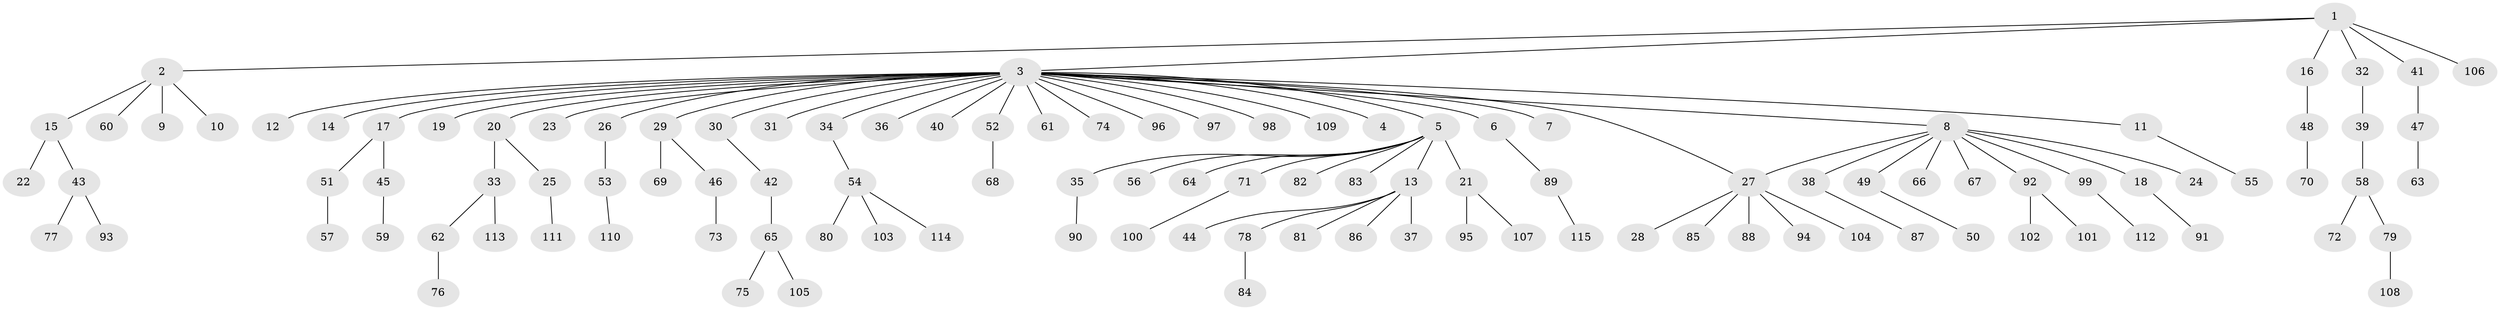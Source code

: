 // Generated by graph-tools (version 1.1) at 2025/01/03/09/25 03:01:41]
// undirected, 115 vertices, 115 edges
graph export_dot {
graph [start="1"]
  node [color=gray90,style=filled];
  1;
  2;
  3;
  4;
  5;
  6;
  7;
  8;
  9;
  10;
  11;
  12;
  13;
  14;
  15;
  16;
  17;
  18;
  19;
  20;
  21;
  22;
  23;
  24;
  25;
  26;
  27;
  28;
  29;
  30;
  31;
  32;
  33;
  34;
  35;
  36;
  37;
  38;
  39;
  40;
  41;
  42;
  43;
  44;
  45;
  46;
  47;
  48;
  49;
  50;
  51;
  52;
  53;
  54;
  55;
  56;
  57;
  58;
  59;
  60;
  61;
  62;
  63;
  64;
  65;
  66;
  67;
  68;
  69;
  70;
  71;
  72;
  73;
  74;
  75;
  76;
  77;
  78;
  79;
  80;
  81;
  82;
  83;
  84;
  85;
  86;
  87;
  88;
  89;
  90;
  91;
  92;
  93;
  94;
  95;
  96;
  97;
  98;
  99;
  100;
  101;
  102;
  103;
  104;
  105;
  106;
  107;
  108;
  109;
  110;
  111;
  112;
  113;
  114;
  115;
  1 -- 2;
  1 -- 3;
  1 -- 16;
  1 -- 32;
  1 -- 41;
  1 -- 106;
  2 -- 9;
  2 -- 10;
  2 -- 15;
  2 -- 60;
  3 -- 4;
  3 -- 5;
  3 -- 6;
  3 -- 7;
  3 -- 8;
  3 -- 11;
  3 -- 12;
  3 -- 14;
  3 -- 17;
  3 -- 19;
  3 -- 20;
  3 -- 23;
  3 -- 26;
  3 -- 27;
  3 -- 29;
  3 -- 30;
  3 -- 31;
  3 -- 34;
  3 -- 36;
  3 -- 40;
  3 -- 52;
  3 -- 61;
  3 -- 74;
  3 -- 96;
  3 -- 97;
  3 -- 98;
  3 -- 109;
  5 -- 13;
  5 -- 21;
  5 -- 35;
  5 -- 56;
  5 -- 64;
  5 -- 71;
  5 -- 82;
  5 -- 83;
  6 -- 89;
  8 -- 18;
  8 -- 24;
  8 -- 27;
  8 -- 38;
  8 -- 49;
  8 -- 66;
  8 -- 67;
  8 -- 92;
  8 -- 99;
  11 -- 55;
  13 -- 37;
  13 -- 44;
  13 -- 78;
  13 -- 81;
  13 -- 86;
  15 -- 22;
  15 -- 43;
  16 -- 48;
  17 -- 45;
  17 -- 51;
  18 -- 91;
  20 -- 25;
  20 -- 33;
  21 -- 95;
  21 -- 107;
  25 -- 111;
  26 -- 53;
  27 -- 28;
  27 -- 85;
  27 -- 88;
  27 -- 94;
  27 -- 104;
  29 -- 46;
  29 -- 69;
  30 -- 42;
  32 -- 39;
  33 -- 62;
  33 -- 113;
  34 -- 54;
  35 -- 90;
  38 -- 87;
  39 -- 58;
  41 -- 47;
  42 -- 65;
  43 -- 77;
  43 -- 93;
  45 -- 59;
  46 -- 73;
  47 -- 63;
  48 -- 70;
  49 -- 50;
  51 -- 57;
  52 -- 68;
  53 -- 110;
  54 -- 80;
  54 -- 103;
  54 -- 114;
  58 -- 72;
  58 -- 79;
  62 -- 76;
  65 -- 75;
  65 -- 105;
  71 -- 100;
  78 -- 84;
  79 -- 108;
  89 -- 115;
  92 -- 101;
  92 -- 102;
  99 -- 112;
}
